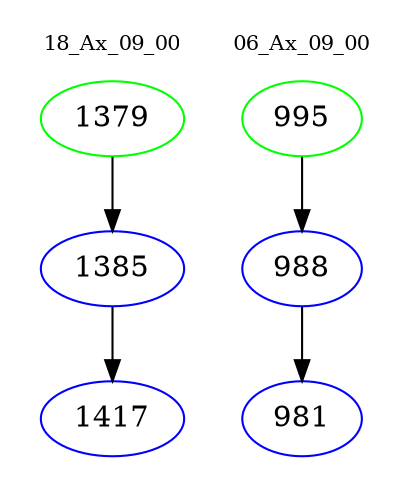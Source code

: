digraph{
subgraph cluster_0 {
color = white
label = "18_Ax_09_00";
fontsize=10;
T0_1379 [label="1379", color="green"]
T0_1379 -> T0_1385 [color="black"]
T0_1385 [label="1385", color="blue"]
T0_1385 -> T0_1417 [color="black"]
T0_1417 [label="1417", color="blue"]
}
subgraph cluster_1 {
color = white
label = "06_Ax_09_00";
fontsize=10;
T1_995 [label="995", color="green"]
T1_995 -> T1_988 [color="black"]
T1_988 [label="988", color="blue"]
T1_988 -> T1_981 [color="black"]
T1_981 [label="981", color="blue"]
}
}

